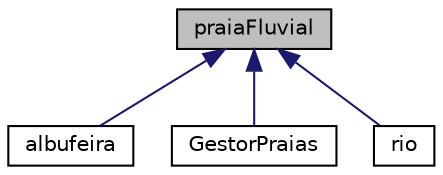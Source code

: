 digraph "praiaFluvial"
{
  edge [fontname="Helvetica",fontsize="10",labelfontname="Helvetica",labelfontsize="10"];
  node [fontname="Helvetica",fontsize="10",shape=record];
  Node1 [label="praiaFluvial",height=0.2,width=0.4,color="black", fillcolor="grey75", style="filled", fontcolor="black"];
  Node1 -> Node2 [dir="back",color="midnightblue",fontsize="10",style="solid",fontname="Helvetica"];
  Node2 [label="albufeira",height=0.2,width=0.4,color="black", fillcolor="white", style="filled",URL="$classalbufeira.html",tooltip="Class for albufeira. "];
  Node1 -> Node3 [dir="back",color="midnightblue",fontsize="10",style="solid",fontname="Helvetica"];
  Node3 [label="GestorPraias",height=0.2,width=0.4,color="black", fillcolor="white", style="filled",URL="$classGestorPraias.html"];
  Node1 -> Node4 [dir="back",color="midnightblue",fontsize="10",style="solid",fontname="Helvetica"];
  Node4 [label="rio",height=0.2,width=0.4,color="black", fillcolor="white", style="filled",URL="$classrio.html",tooltip="Class for rio. "];
}
